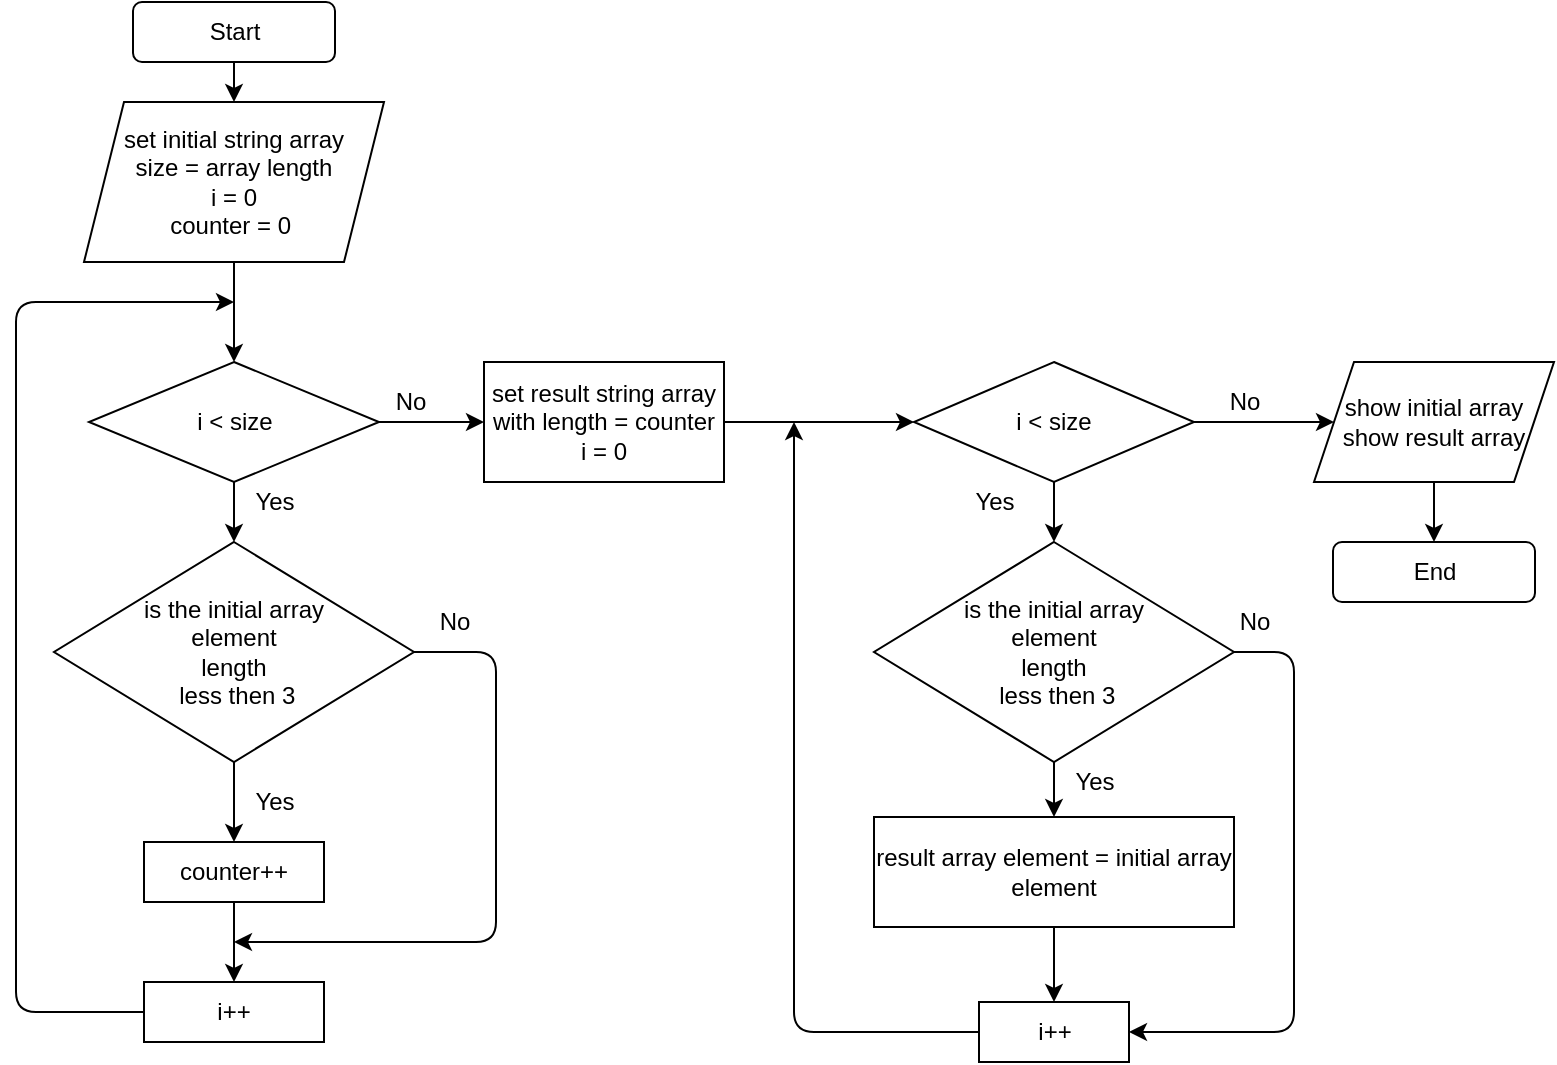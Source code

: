 <mxfile>
    <diagram id="EDvv4LTYws4pUthwfd7i" name="Страница 1">
        <mxGraphModel dx="1118" dy="544" grid="1" gridSize="10" guides="1" tooltips="1" connect="1" arrows="1" fold="1" page="1" pageScale="1" pageWidth="827" pageHeight="1169" math="0" shadow="0">
            <root>
                <mxCell id="0"/>
                <mxCell id="1" parent="0"/>
                <mxCell id="54" value="" style="edgeStyle=none;html=1;" edge="1" parent="1" source="55" target="57">
                    <mxGeometry relative="1" as="geometry"/>
                </mxCell>
                <mxCell id="55" value="Start" style="rounded=1;whiteSpace=wrap;html=1;" vertex="1" parent="1">
                    <mxGeometry x="108.5" y="20" width="101" height="30" as="geometry"/>
                </mxCell>
                <mxCell id="56" value="" style="edgeStyle=none;html=1;entryX=0.5;entryY=0;entryDx=0;entryDy=0;" edge="1" parent="1" source="57" target="60">
                    <mxGeometry relative="1" as="geometry">
                        <mxPoint x="159" y="150" as="targetPoint"/>
                    </mxGeometry>
                </mxCell>
                <mxCell id="57" value="set initial string array&lt;br&gt;size = array length&lt;br&gt;i = 0&lt;br&gt;counter = 0&amp;nbsp;" style="shape=parallelogram;perimeter=parallelogramPerimeter;whiteSpace=wrap;html=1;fixedSize=1;" vertex="1" parent="1">
                    <mxGeometry x="84" y="70" width="150" height="80" as="geometry"/>
                </mxCell>
                <mxCell id="58" value="" style="edgeStyle=none;html=1;" edge="1" parent="1" source="60">
                    <mxGeometry relative="1" as="geometry">
                        <mxPoint x="159" y="290" as="targetPoint"/>
                    </mxGeometry>
                </mxCell>
                <mxCell id="59" value="" style="edgeStyle=none;html=1;entryX=0;entryY=0.5;entryDx=0;entryDy=0;" edge="1" parent="1" source="60" target="73">
                    <mxGeometry relative="1" as="geometry">
                        <mxPoint x="259" y="230" as="targetPoint"/>
                    </mxGeometry>
                </mxCell>
                <mxCell id="60" value="i &amp;lt; size" style="rhombus;whiteSpace=wrap;html=1;" vertex="1" parent="1">
                    <mxGeometry x="86.5" y="200" width="145" height="60" as="geometry"/>
                </mxCell>
                <mxCell id="61" value="Yes" style="text;html=1;align=center;verticalAlign=middle;resizable=0;points=[];autosize=1;strokeColor=none;fillColor=none;" vertex="1" parent="1">
                    <mxGeometry x="159" y="260" width="40" height="20" as="geometry"/>
                </mxCell>
                <mxCell id="62" value="No" style="text;html=1;align=center;verticalAlign=middle;resizable=0;points=[];autosize=1;strokeColor=none;fillColor=none;" vertex="1" parent="1">
                    <mxGeometry x="231.5" y="210" width="30" height="20" as="geometry"/>
                </mxCell>
                <mxCell id="63" value="" style="edgeStyle=none;html=1;" edge="1" parent="1" source="65" target="67">
                    <mxGeometry relative="1" as="geometry"/>
                </mxCell>
                <mxCell id="64" style="edgeStyle=none;html=1;" edge="1" parent="1" source="65">
                    <mxGeometry relative="1" as="geometry">
                        <mxPoint x="159" y="490" as="targetPoint"/>
                        <Array as="points">
                            <mxPoint x="290" y="345"/>
                            <mxPoint x="290" y="490"/>
                        </Array>
                    </mxGeometry>
                </mxCell>
                <mxCell id="65" value="is the initial array &lt;br&gt;element &lt;br&gt;length&lt;br&gt;&amp;nbsp;less then 3" style="rhombus;whiteSpace=wrap;html=1;" vertex="1" parent="1">
                    <mxGeometry x="69" y="290" width="180" height="110" as="geometry"/>
                </mxCell>
                <mxCell id="66" value="" style="edgeStyle=none;html=1;" edge="1" parent="1" source="67" target="70">
                    <mxGeometry relative="1" as="geometry"/>
                </mxCell>
                <mxCell id="67" value="counter++" style="whiteSpace=wrap;html=1;" vertex="1" parent="1">
                    <mxGeometry x="114" y="440" width="90" height="30" as="geometry"/>
                </mxCell>
                <mxCell id="68" value="Yes" style="text;html=1;align=center;verticalAlign=middle;resizable=0;points=[];autosize=1;strokeColor=none;fillColor=none;" vertex="1" parent="1">
                    <mxGeometry x="159" y="410" width="40" height="20" as="geometry"/>
                </mxCell>
                <mxCell id="69" style="edgeStyle=none;html=1;" edge="1" parent="1" source="70">
                    <mxGeometry relative="1" as="geometry">
                        <mxPoint x="159" y="170" as="targetPoint"/>
                        <Array as="points">
                            <mxPoint x="50" y="525"/>
                            <mxPoint x="50" y="350"/>
                            <mxPoint x="50" y="170"/>
                        </Array>
                    </mxGeometry>
                </mxCell>
                <mxCell id="70" value="i++" style="whiteSpace=wrap;html=1;" vertex="1" parent="1">
                    <mxGeometry x="114" y="510" width="90" height="30" as="geometry"/>
                </mxCell>
                <mxCell id="71" value="No" style="text;html=1;align=center;verticalAlign=middle;resizable=0;points=[];autosize=1;strokeColor=none;fillColor=none;" vertex="1" parent="1">
                    <mxGeometry x="254" y="320" width="30" height="20" as="geometry"/>
                </mxCell>
                <mxCell id="72" value="" style="edgeStyle=none;html=1;" edge="1" parent="1" source="73" target="76">
                    <mxGeometry relative="1" as="geometry"/>
                </mxCell>
                <mxCell id="73" value="set result string array with length = counter&lt;br&gt;i = 0" style="rounded=0;whiteSpace=wrap;html=1;" vertex="1" parent="1">
                    <mxGeometry x="284" y="200" width="120" height="60" as="geometry"/>
                </mxCell>
                <mxCell id="74" value="" style="edgeStyle=none;html=1;entryX=0.5;entryY=0;entryDx=0;entryDy=0;" edge="1" parent="1" source="76" target="80">
                    <mxGeometry relative="1" as="geometry">
                        <mxPoint x="519" y="340" as="targetPoint"/>
                    </mxGeometry>
                </mxCell>
                <mxCell id="75" value="" style="edgeStyle=none;html=1;entryX=0;entryY=0.5;entryDx=0;entryDy=0;" edge="1" parent="1" source="76" target="89">
                    <mxGeometry relative="1" as="geometry">
                        <mxPoint x="699" y="230" as="targetPoint"/>
                    </mxGeometry>
                </mxCell>
                <mxCell id="76" value="&lt;span&gt;i &amp;lt; size&lt;/span&gt;" style="rhombus;whiteSpace=wrap;html=1;rounded=0;" vertex="1" parent="1">
                    <mxGeometry x="499" y="200" width="140" height="60" as="geometry"/>
                </mxCell>
                <mxCell id="77" value="Yes" style="text;html=1;align=center;verticalAlign=middle;resizable=0;points=[];autosize=1;strokeColor=none;fillColor=none;" vertex="1" parent="1">
                    <mxGeometry x="519" y="260" width="40" height="20" as="geometry"/>
                </mxCell>
                <mxCell id="78" value="" style="edgeStyle=none;html=1;" edge="1" parent="1" source="80" target="82">
                    <mxGeometry relative="1" as="geometry"/>
                </mxCell>
                <mxCell id="79" style="edgeStyle=none;html=1;entryX=1;entryY=0.5;entryDx=0;entryDy=0;exitX=1;exitY=0.5;exitDx=0;exitDy=0;" edge="1" parent="1" source="80" target="85">
                    <mxGeometry relative="1" as="geometry">
                        <Array as="points">
                            <mxPoint x="689" y="345"/>
                            <mxPoint x="689" y="535"/>
                        </Array>
                    </mxGeometry>
                </mxCell>
                <mxCell id="80" value="is the initial array &lt;br&gt;element &lt;br&gt;length&lt;br&gt;&amp;nbsp;less then 3" style="rhombus;whiteSpace=wrap;html=1;" vertex="1" parent="1">
                    <mxGeometry x="479" y="290" width="180" height="110" as="geometry"/>
                </mxCell>
                <mxCell id="81" value="" style="edgeStyle=none;html=1;" edge="1" parent="1" source="82" target="85">
                    <mxGeometry relative="1" as="geometry"/>
                </mxCell>
                <mxCell id="82" value="result array element = initial array element" style="whiteSpace=wrap;html=1;" vertex="1" parent="1">
                    <mxGeometry x="479" y="427.5" width="180" height="55" as="geometry"/>
                </mxCell>
                <mxCell id="83" value="Yes" style="text;html=1;align=center;verticalAlign=middle;resizable=0;points=[];autosize=1;strokeColor=none;fillColor=none;" vertex="1" parent="1">
                    <mxGeometry x="569" y="400" width="40" height="20" as="geometry"/>
                </mxCell>
                <mxCell id="84" style="edgeStyle=none;html=1;" edge="1" parent="1" source="85">
                    <mxGeometry relative="1" as="geometry">
                        <mxPoint x="439" y="230" as="targetPoint"/>
                        <Array as="points">
                            <mxPoint x="439" y="535"/>
                        </Array>
                    </mxGeometry>
                </mxCell>
                <mxCell id="85" value="i++" style="whiteSpace=wrap;html=1;" vertex="1" parent="1">
                    <mxGeometry x="531.5" y="520" width="75" height="30" as="geometry"/>
                </mxCell>
                <mxCell id="86" value="No" style="text;html=1;align=center;verticalAlign=middle;resizable=0;points=[];autosize=1;strokeColor=none;fillColor=none;" vertex="1" parent="1">
                    <mxGeometry x="654" y="320" width="30" height="20" as="geometry"/>
                </mxCell>
                <mxCell id="87" value="No" style="text;html=1;align=center;verticalAlign=middle;resizable=0;points=[];autosize=1;strokeColor=none;fillColor=none;" vertex="1" parent="1">
                    <mxGeometry x="649" y="210" width="30" height="20" as="geometry"/>
                </mxCell>
                <mxCell id="88" value="" style="edgeStyle=none;html=1;" edge="1" parent="1" source="89" target="90">
                    <mxGeometry relative="1" as="geometry"/>
                </mxCell>
                <mxCell id="89" value="&lt;span&gt;show initial array&lt;/span&gt;&lt;br&gt;&lt;span&gt;show result array&lt;/span&gt;" style="shape=parallelogram;perimeter=parallelogramPerimeter;whiteSpace=wrap;html=1;fixedSize=1;" vertex="1" parent="1">
                    <mxGeometry x="699" y="200" width="120" height="60" as="geometry"/>
                </mxCell>
                <mxCell id="90" value="End" style="rounded=1;whiteSpace=wrap;html=1;" vertex="1" parent="1">
                    <mxGeometry x="708.5" y="290" width="101" height="30" as="geometry"/>
                </mxCell>
            </root>
        </mxGraphModel>
    </diagram>
</mxfile>